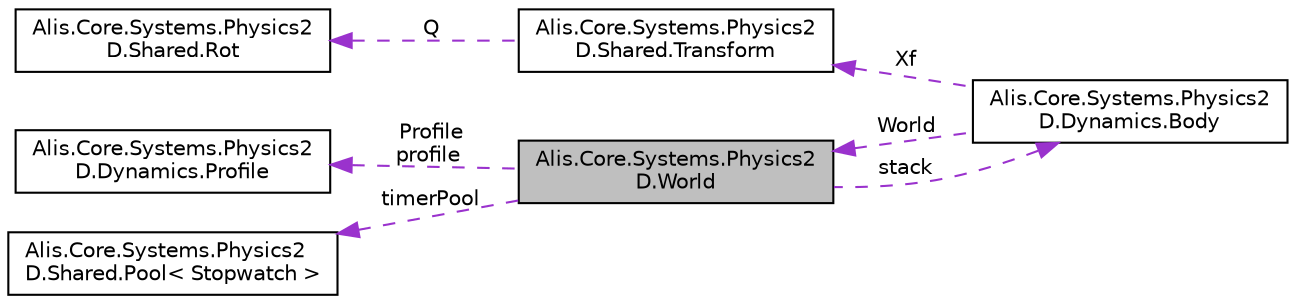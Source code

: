digraph "Alis.Core.Systems.Physics2D.World"
{
 // LATEX_PDF_SIZE
  edge [fontname="Helvetica",fontsize="10",labelfontname="Helvetica",labelfontsize="10"];
  node [fontname="Helvetica",fontsize="10",shape=record];
  rankdir="LR";
  Node1 [label="Alis.Core.Systems.Physics2\lD.World",height=0.2,width=0.4,color="black", fillcolor="grey75", style="filled", fontcolor="black",tooltip="The world class manages all physics entities, dynamic simulation, and asynchronous queries."];
  Node2 -> Node1 [dir="back",color="darkorchid3",fontsize="10",style="dashed",label=" stack" ,fontname="Helvetica"];
  Node2 [label="Alis.Core.Systems.Physics2\lD.Dynamics.Body",height=0.2,width=0.4,color="black", fillcolor="white", style="filled",URL="$class_alis_1_1_core_1_1_systems_1_1_physics2_d_1_1_dynamics_1_1_body.html",tooltip="The body class"];
  Node3 -> Node2 [dir="back",color="darkorchid3",fontsize="10",style="dashed",label=" Xf" ,fontname="Helvetica"];
  Node3 [label="Alis.Core.Systems.Physics2\lD.Shared.Transform",height=0.2,width=0.4,color="black", fillcolor="white", style="filled",URL="$struct_alis_1_1_core_1_1_systems_1_1_physics2_d_1_1_shared_1_1_transform.html",tooltip="A transform contains translation and rotation. It is used to represent the position and orientation o..."];
  Node4 -> Node3 [dir="back",color="darkorchid3",fontsize="10",style="dashed",label=" Q" ,fontname="Helvetica"];
  Node4 [label="Alis.Core.Systems.Physics2\lD.Shared.Rot",height=0.2,width=0.4,color="black", fillcolor="white", style="filled",URL="$struct_alis_1_1_core_1_1_systems_1_1_physics2_d_1_1_shared_1_1_rot.html",tooltip="Rotation"];
  Node1 -> Node2 [dir="back",color="darkorchid3",fontsize="10",style="dashed",label=" World" ,fontname="Helvetica"];
  Node5 -> Node1 [dir="back",color="darkorchid3",fontsize="10",style="dashed",label=" Profile\nprofile" ,fontname="Helvetica"];
  Node5 [label="Alis.Core.Systems.Physics2\lD.Dynamics.Profile",height=0.2,width=0.4,color="black", fillcolor="white", style="filled",URL="$struct_alis_1_1_core_1_1_systems_1_1_physics2_d_1_1_dynamics_1_1_profile.html",tooltip="The profile"];
  Node6 -> Node1 [dir="back",color="darkorchid3",fontsize="10",style="dashed",label=" timerPool" ,fontname="Helvetica"];
  Node6 [label="Alis.Core.Systems.Physics2\lD.Shared.Pool\< Stopwatch \>",height=0.2,width=0.4,color="black", fillcolor="white", style="filled",URL="$class_alis_1_1_core_1_1_systems_1_1_physics2_d_1_1_shared_1_1_pool.html",tooltip=" "];
}
